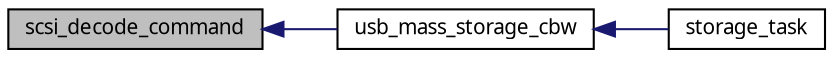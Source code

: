 digraph G
{
  edge [fontname="FreeSans.ttf",fontsize=10,labelfontname="FreeSans.ttf",labelfontsize=10];
  node [fontname="FreeSans.ttf",fontsize=10,shape=record];
  rankdir=LR;
  Node1 [label="scsi_decode_command",height=0.2,width=0.4,color="black", fillcolor="grey75", style="filled" fontcolor="black"];
  Node1 -> Node2 [dir=back,color="midnightblue",fontsize=10,style="solid",fontname="FreeSans.ttf"];
  Node2 [label="usb_mass_storage_cbw",height=0.2,width=0.4,color="black", fillcolor="white", style="filled",URL="$a00050.html#8ad8d2f18d5af0ed75b541ab3ca9a7ff"];
  Node2 -> Node3 [dir=back,color="midnightblue",fontsize=10,style="solid",fontname="FreeSans.ttf"];
  Node3 [label="storage_task",height=0.2,width=0.4,color="black", fillcolor="white", style="filled",URL="$a00050.html#3d969aef2bd4c95a740f288f165d8087"];
}
